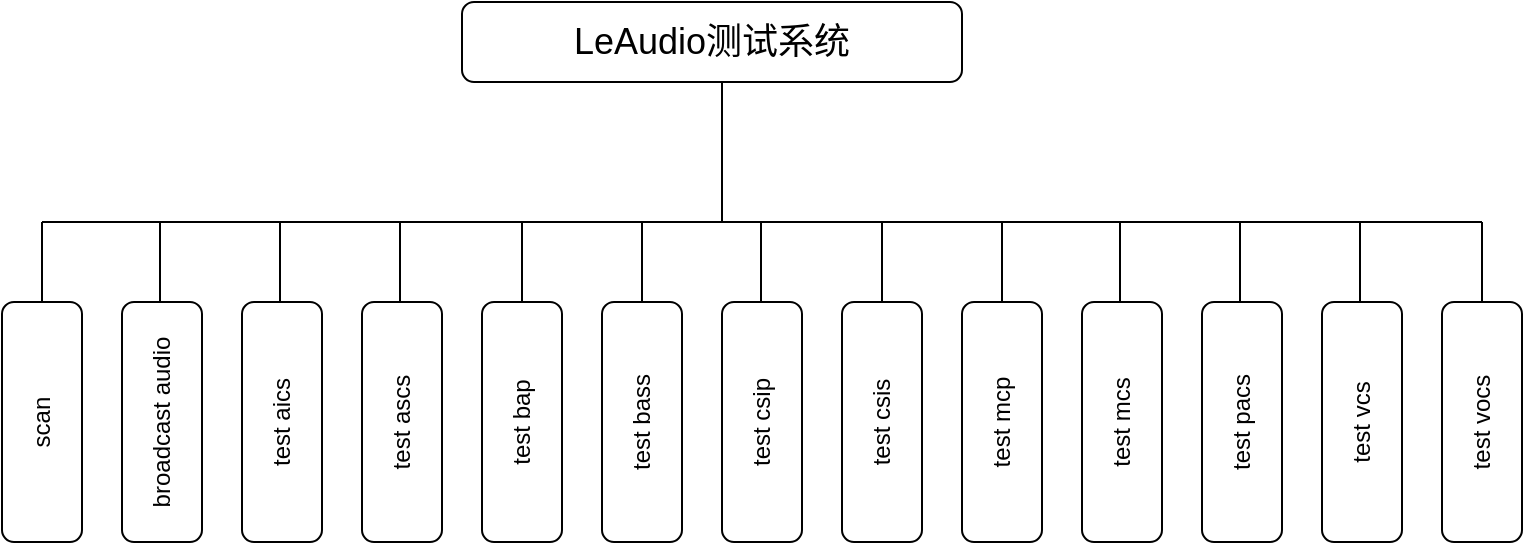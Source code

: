 <mxfile version="21.2.3" type="github">
  <diagram name="第 1 页" id="Q_nt-3nF6o_tLzo69s9r">
    <mxGraphModel dx="1093" dy="711" grid="1" gridSize="10" guides="1" tooltips="1" connect="1" arrows="1" fold="1" page="1" pageScale="1" pageWidth="827" pageHeight="1169" math="0" shadow="0">
      <root>
        <mxCell id="0" />
        <mxCell id="1" parent="0" />
        <mxCell id="9zCbOaHEFqsVXfpRO51t-1" value="scan" style="rounded=1;whiteSpace=wrap;html=1;rotation=-90;" vertex="1" parent="1">
          <mxGeometry y="480" width="120" height="40" as="geometry" />
        </mxCell>
        <mxCell id="9zCbOaHEFqsVXfpRO51t-2" value="broadcast audio" style="rounded=1;whiteSpace=wrap;html=1;rotation=-90;" vertex="1" parent="1">
          <mxGeometry x="60" y="480" width="120" height="40" as="geometry" />
        </mxCell>
        <mxCell id="9zCbOaHEFqsVXfpRO51t-3" value="test aics" style="rounded=1;whiteSpace=wrap;html=1;rotation=-90;" vertex="1" parent="1">
          <mxGeometry x="120" y="480" width="120" height="40" as="geometry" />
        </mxCell>
        <mxCell id="9zCbOaHEFqsVXfpRO51t-4" value="test ascs" style="rounded=1;whiteSpace=wrap;html=1;rotation=-90;" vertex="1" parent="1">
          <mxGeometry x="180" y="480" width="120" height="40" as="geometry" />
        </mxCell>
        <mxCell id="9zCbOaHEFqsVXfpRO51t-5" value="test bap" style="rounded=1;whiteSpace=wrap;html=1;rotation=-90;" vertex="1" parent="1">
          <mxGeometry x="240" y="480" width="120" height="40" as="geometry" />
        </mxCell>
        <mxCell id="9zCbOaHEFqsVXfpRO51t-6" value="test bass" style="rounded=1;whiteSpace=wrap;html=1;rotation=-90;" vertex="1" parent="1">
          <mxGeometry x="300" y="480" width="120" height="40" as="geometry" />
        </mxCell>
        <mxCell id="9zCbOaHEFqsVXfpRO51t-7" value="test csip" style="rounded=1;whiteSpace=wrap;html=1;rotation=-90;" vertex="1" parent="1">
          <mxGeometry x="360" y="480" width="120" height="40" as="geometry" />
        </mxCell>
        <mxCell id="9zCbOaHEFqsVXfpRO51t-8" value="test csis" style="rounded=1;whiteSpace=wrap;html=1;rotation=-90;" vertex="1" parent="1">
          <mxGeometry x="420" y="480" width="120" height="40" as="geometry" />
        </mxCell>
        <mxCell id="9zCbOaHEFqsVXfpRO51t-9" value="test mcp" style="rounded=1;whiteSpace=wrap;html=1;rotation=-90;" vertex="1" parent="1">
          <mxGeometry x="480" y="480" width="120" height="40" as="geometry" />
        </mxCell>
        <mxCell id="9zCbOaHEFqsVXfpRO51t-10" value="test mcs" style="rounded=1;whiteSpace=wrap;html=1;rotation=-90;" vertex="1" parent="1">
          <mxGeometry x="540" y="480" width="120" height="40" as="geometry" />
        </mxCell>
        <mxCell id="9zCbOaHEFqsVXfpRO51t-11" value="test pacs" style="rounded=1;whiteSpace=wrap;html=1;rotation=-90;" vertex="1" parent="1">
          <mxGeometry x="600" y="480" width="120" height="40" as="geometry" />
        </mxCell>
        <mxCell id="9zCbOaHEFqsVXfpRO51t-12" value="test vcs" style="rounded=1;whiteSpace=wrap;html=1;rotation=-90;" vertex="1" parent="1">
          <mxGeometry x="660" y="480" width="120" height="40" as="geometry" />
        </mxCell>
        <mxCell id="9zCbOaHEFqsVXfpRO51t-15" value="&lt;font style=&quot;font-size: 18px;&quot;&gt;LeAudio测试系统&lt;/font&gt;" style="rounded=1;whiteSpace=wrap;html=1;" vertex="1" parent="1">
          <mxGeometry x="270" y="290" width="250" height="40" as="geometry" />
        </mxCell>
        <mxCell id="9zCbOaHEFqsVXfpRO51t-16" value="test vocs" style="rounded=1;whiteSpace=wrap;html=1;rotation=-90;" vertex="1" parent="1">
          <mxGeometry x="720" y="480" width="120" height="40" as="geometry" />
        </mxCell>
        <mxCell id="9zCbOaHEFqsVXfpRO51t-24" value="" style="endArrow=none;html=1;rounded=0;" edge="1" parent="1">
          <mxGeometry width="50" height="50" relative="1" as="geometry">
            <mxPoint x="60" y="400" as="sourcePoint" />
            <mxPoint x="780" y="400" as="targetPoint" />
          </mxGeometry>
        </mxCell>
        <mxCell id="9zCbOaHEFqsVXfpRO51t-25" value="" style="endArrow=none;html=1;rounded=0;" edge="1" parent="1">
          <mxGeometry width="50" height="50" relative="1" as="geometry">
            <mxPoint x="60" y="440" as="sourcePoint" />
            <mxPoint x="60" y="400" as="targetPoint" />
          </mxGeometry>
        </mxCell>
        <mxCell id="9zCbOaHEFqsVXfpRO51t-26" value="" style="endArrow=none;html=1;rounded=0;" edge="1" parent="1">
          <mxGeometry width="50" height="50" relative="1" as="geometry">
            <mxPoint x="780" y="440" as="sourcePoint" />
            <mxPoint x="780" y="400" as="targetPoint" />
          </mxGeometry>
        </mxCell>
        <mxCell id="9zCbOaHEFqsVXfpRO51t-27" value="" style="endArrow=none;html=1;rounded=0;" edge="1" parent="1">
          <mxGeometry width="50" height="50" relative="1" as="geometry">
            <mxPoint x="719" y="440" as="sourcePoint" />
            <mxPoint x="719" y="400" as="targetPoint" />
          </mxGeometry>
        </mxCell>
        <mxCell id="9zCbOaHEFqsVXfpRO51t-28" value="" style="endArrow=none;html=1;rounded=0;" edge="1" parent="1">
          <mxGeometry width="50" height="50" relative="1" as="geometry">
            <mxPoint x="659" y="440" as="sourcePoint" />
            <mxPoint x="659" y="400" as="targetPoint" />
          </mxGeometry>
        </mxCell>
        <mxCell id="9zCbOaHEFqsVXfpRO51t-29" value="" style="endArrow=none;html=1;rounded=0;" edge="1" parent="1">
          <mxGeometry width="50" height="50" relative="1" as="geometry">
            <mxPoint x="599" y="440" as="sourcePoint" />
            <mxPoint x="599" y="400" as="targetPoint" />
          </mxGeometry>
        </mxCell>
        <mxCell id="9zCbOaHEFqsVXfpRO51t-30" value="" style="endArrow=none;html=1;rounded=0;" edge="1" parent="1">
          <mxGeometry width="50" height="50" relative="1" as="geometry">
            <mxPoint x="540" y="440" as="sourcePoint" />
            <mxPoint x="540" y="400" as="targetPoint" />
          </mxGeometry>
        </mxCell>
        <mxCell id="9zCbOaHEFqsVXfpRO51t-31" value="" style="endArrow=none;html=1;rounded=0;" edge="1" parent="1">
          <mxGeometry width="50" height="50" relative="1" as="geometry">
            <mxPoint x="480" y="440" as="sourcePoint" />
            <mxPoint x="480" y="400" as="targetPoint" />
          </mxGeometry>
        </mxCell>
        <mxCell id="9zCbOaHEFqsVXfpRO51t-32" value="" style="endArrow=none;html=1;rounded=0;" edge="1" parent="1">
          <mxGeometry width="50" height="50" relative="1" as="geometry">
            <mxPoint x="419.5" y="440" as="sourcePoint" />
            <mxPoint x="419.5" y="400" as="targetPoint" />
          </mxGeometry>
        </mxCell>
        <mxCell id="9zCbOaHEFqsVXfpRO51t-33" value="" style="endArrow=none;html=1;rounded=0;" edge="1" parent="1">
          <mxGeometry width="50" height="50" relative="1" as="geometry">
            <mxPoint x="360" y="440" as="sourcePoint" />
            <mxPoint x="360" y="400" as="targetPoint" />
          </mxGeometry>
        </mxCell>
        <mxCell id="9zCbOaHEFqsVXfpRO51t-34" value="" style="endArrow=none;html=1;rounded=0;" edge="1" parent="1">
          <mxGeometry width="50" height="50" relative="1" as="geometry">
            <mxPoint x="300" y="440" as="sourcePoint" />
            <mxPoint x="300" y="400" as="targetPoint" />
          </mxGeometry>
        </mxCell>
        <mxCell id="9zCbOaHEFqsVXfpRO51t-36" value="" style="endArrow=none;html=1;rounded=0;" edge="1" parent="1">
          <mxGeometry width="50" height="50" relative="1" as="geometry">
            <mxPoint x="239" y="440" as="sourcePoint" />
            <mxPoint x="239" y="400" as="targetPoint" />
          </mxGeometry>
        </mxCell>
        <mxCell id="9zCbOaHEFqsVXfpRO51t-38" value="" style="endArrow=none;html=1;rounded=0;" edge="1" parent="1">
          <mxGeometry width="50" height="50" relative="1" as="geometry">
            <mxPoint x="179" y="440" as="sourcePoint" />
            <mxPoint x="179" y="400" as="targetPoint" />
          </mxGeometry>
        </mxCell>
        <mxCell id="9zCbOaHEFqsVXfpRO51t-39" value="" style="endArrow=none;html=1;rounded=0;" edge="1" parent="1">
          <mxGeometry width="50" height="50" relative="1" as="geometry">
            <mxPoint x="119" y="440" as="sourcePoint" />
            <mxPoint x="119" y="400" as="targetPoint" />
          </mxGeometry>
        </mxCell>
        <mxCell id="9zCbOaHEFqsVXfpRO51t-40" value="" style="endArrow=none;html=1;rounded=0;" edge="1" parent="1">
          <mxGeometry width="50" height="50" relative="1" as="geometry">
            <mxPoint x="400" y="400" as="sourcePoint" />
            <mxPoint x="400" y="330" as="targetPoint" />
          </mxGeometry>
        </mxCell>
      </root>
    </mxGraphModel>
  </diagram>
</mxfile>

